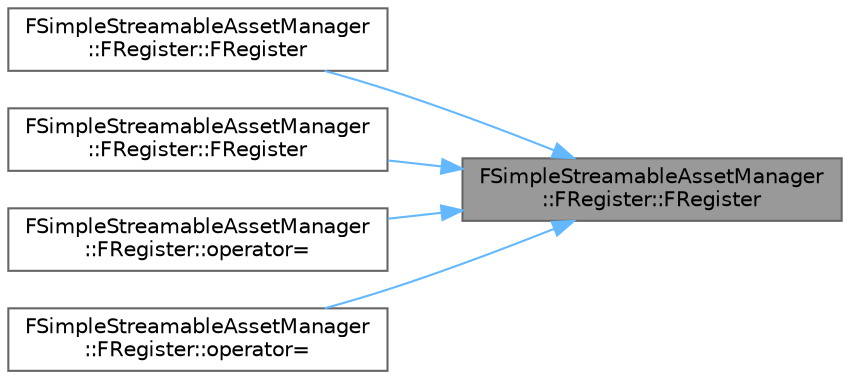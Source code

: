 digraph "FSimpleStreamableAssetManager::FRegister::FRegister"
{
 // INTERACTIVE_SVG=YES
 // LATEX_PDF_SIZE
  bgcolor="transparent";
  edge [fontname=Helvetica,fontsize=10,labelfontname=Helvetica,labelfontsize=10];
  node [fontname=Helvetica,fontsize=10,shape=box,height=0.2,width=0.4];
  rankdir="RL";
  Node1 [id="Node000001",label="FSimpleStreamableAssetManager\l::FRegister::FRegister",height=0.2,width=0.4,color="gray40", fillcolor="grey60", style="filled", fontcolor="black",tooltip=" "];
  Node1 -> Node2 [id="edge1_Node000001_Node000002",dir="back",color="steelblue1",style="solid",tooltip=" "];
  Node2 [id="Node000002",label="FSimpleStreamableAssetManager\l::FRegister::FRegister",height=0.2,width=0.4,color="grey40", fillcolor="white", style="filled",URL="$d2/db2/structFSimpleStreamableAssetManager_1_1FRegister.html#af79918f37926d096ce939c13c06891ca",tooltip=" "];
  Node1 -> Node3 [id="edge2_Node000001_Node000003",dir="back",color="steelblue1",style="solid",tooltip=" "];
  Node3 [id="Node000003",label="FSimpleStreamableAssetManager\l::FRegister::FRegister",height=0.2,width=0.4,color="grey40", fillcolor="white", style="filled",URL="$d2/db2/structFSimpleStreamableAssetManager_1_1FRegister.html#af925a895c9b7dff60e63038d21bfacde",tooltip=" "];
  Node1 -> Node4 [id="edge3_Node000001_Node000004",dir="back",color="steelblue1",style="solid",tooltip=" "];
  Node4 [id="Node000004",label="FSimpleStreamableAssetManager\l::FRegister::operator=",height=0.2,width=0.4,color="grey40", fillcolor="white", style="filled",URL="$d2/db2/structFSimpleStreamableAssetManager_1_1FRegister.html#a1f8babf42a88bff2287e2984e27b825a",tooltip=" "];
  Node1 -> Node5 [id="edge4_Node000001_Node000005",dir="back",color="steelblue1",style="solid",tooltip=" "];
  Node5 [id="Node000005",label="FSimpleStreamableAssetManager\l::FRegister::operator=",height=0.2,width=0.4,color="grey40", fillcolor="white", style="filled",URL="$d2/db2/structFSimpleStreamableAssetManager_1_1FRegister.html#af37573aff9e8b39dd6a27f21eecc8b24",tooltip=" "];
}
